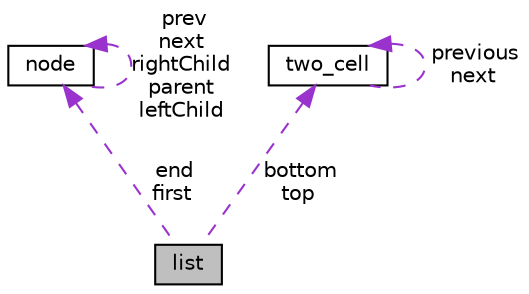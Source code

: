 digraph "list"
{
  edge [fontname="Helvetica",fontsize="10",labelfontname="Helvetica",labelfontsize="10"];
  node [fontname="Helvetica",fontsize="10",shape=record];
  Node1 [label="list",height=0.2,width=0.4,color="black", fillcolor="grey75", style="filled", fontcolor="black"];
  Node2 -> Node1 [dir="back",color="darkorchid3",fontsize="10",style="dashed",label=" end\nfirst" ,fontname="Helvetica"];
  Node2 [label="node",height=0.2,width=0.4,color="black", fillcolor="white", style="filled",URL="$structnode.html",tooltip="Struct for the nodes. "];
  Node2 -> Node2 [dir="back",color="darkorchid3",fontsize="10",style="dashed",label=" prev\nnext\nrightChild\nparent\nleftChild" ,fontname="Helvetica"];
  Node3 -> Node1 [dir="back",color="darkorchid3",fontsize="10",style="dashed",label=" bottom\ntop" ,fontname="Helvetica"];
  Node3 [label="two_cell",height=0.2,width=0.4,color="black", fillcolor="white", style="filled",URL="$structtwo__cell.html"];
  Node3 -> Node3 [dir="back",color="darkorchid3",fontsize="10",style="dashed",label=" previous\nnext" ,fontname="Helvetica"];
}
